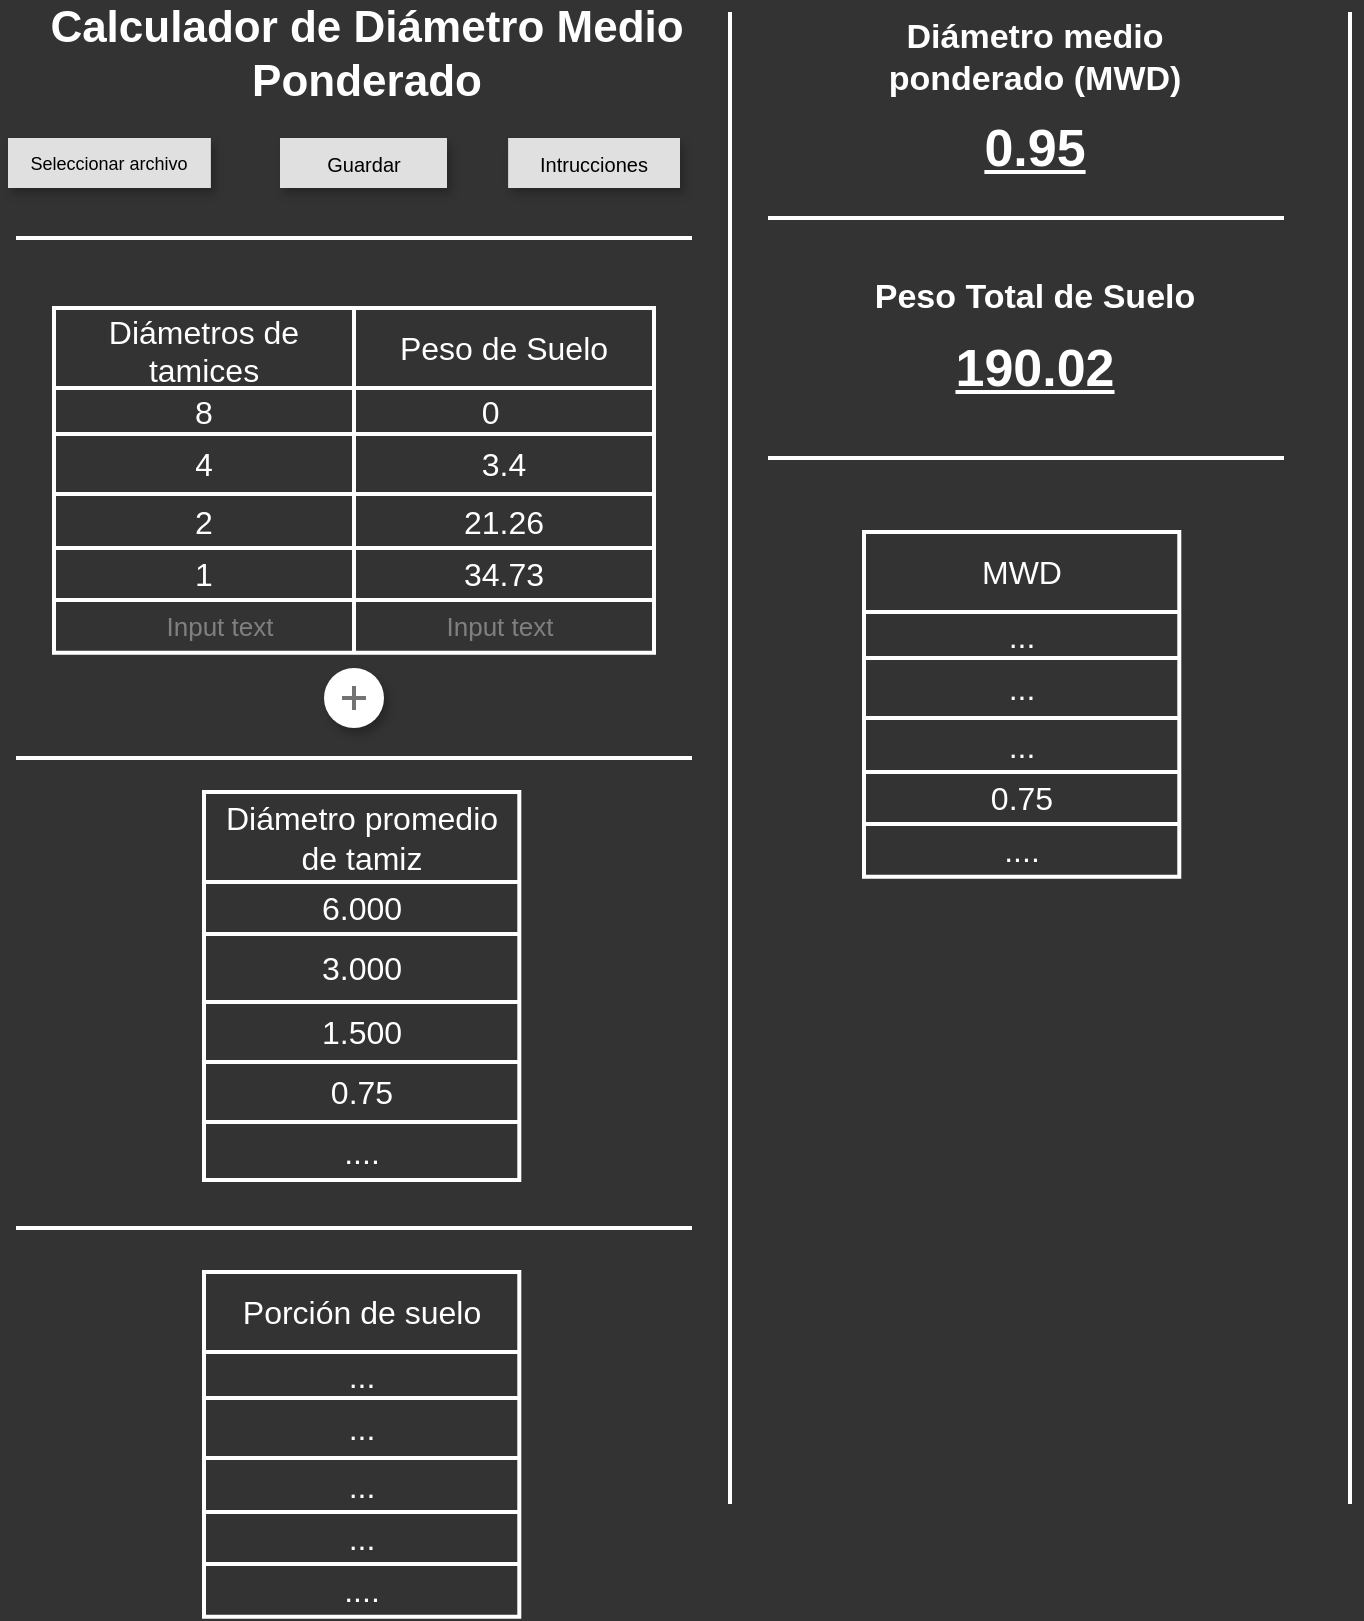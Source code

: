 <mxfile>
    <diagram id="PepjsR_14t9PofrQoEob" name="Page-1">
        <mxGraphModel dx="448" dy="193" grid="0" gridSize="10" guides="1" tooltips="1" connect="1" arrows="1" fold="1" page="1" pageScale="1" pageWidth="1100" pageHeight="850" background="#333333" math="0" shadow="0">
            <root>
                <mxCell id="0"/>
                <mxCell id="1" parent="0"/>
                <mxCell id="3" value="" style="shape=table;startSize=0;container=1;collapsible=0;childLayout=tableLayout;fontSize=16;fillColor=none;strokeColor=#FFFFFF;strokeWidth=2;fontColor=#FFFFFF;" vertex="1" parent="1">
                    <mxGeometry x="41" y="176" width="300" height="172.393" as="geometry"/>
                </mxCell>
                <mxCell id="4" value="" style="shape=tableRow;horizontal=0;startSize=0;swimlaneHead=0;swimlaneBody=0;strokeColor=inherit;top=0;left=0;bottom=0;right=0;collapsible=0;dropTarget=0;fillColor=none;points=[[0,0.5],[1,0.5]];portConstraint=eastwest;fontSize=16;" vertex="1" parent="3">
                    <mxGeometry width="300" height="40" as="geometry"/>
                </mxCell>
                <mxCell id="5" value="Diámetros de tamices" style="shape=partialRectangle;whiteSpace=wrap;connectable=0;strokeColor=inherit;overflow=hidden;fillColor=none;top=0;left=0;bottom=0;right=0;pointerEvents=1;fontSize=16;fontColor=#FFFFFF;" vertex="1" parent="4">
                    <mxGeometry width="150" height="40" as="geometry">
                        <mxRectangle width="150" height="40" as="alternateBounds"/>
                    </mxGeometry>
                </mxCell>
                <mxCell id="7" value="Peso de Suelo" style="shape=partialRectangle;html=1;whiteSpace=wrap;connectable=0;strokeColor=inherit;overflow=hidden;fillColor=none;top=0;left=0;bottom=0;right=0;pointerEvents=1;fontSize=16;fontColor=#FFFFFF;" vertex="1" parent="4">
                    <mxGeometry x="150" width="150" height="40" as="geometry">
                        <mxRectangle width="150" height="40" as="alternateBounds"/>
                    </mxGeometry>
                </mxCell>
                <mxCell id="8" value="" style="shape=tableRow;horizontal=0;startSize=0;swimlaneHead=0;swimlaneBody=0;strokeColor=inherit;top=0;left=0;bottom=0;right=0;collapsible=0;dropTarget=0;fillColor=none;points=[[0,0.5],[1,0.5]];portConstraint=eastwest;fontSize=16;" vertex="1" parent="3">
                    <mxGeometry y="40" width="300" height="23" as="geometry"/>
                </mxCell>
                <mxCell id="9" value="8" style="shape=partialRectangle;whiteSpace=wrap;connectable=0;strokeColor=inherit;overflow=hidden;fillColor=none;top=0;left=0;bottom=0;right=0;pointerEvents=1;fontSize=16;fontColor=#FFFFFF;" vertex="1" parent="8">
                    <mxGeometry width="150" height="23" as="geometry">
                        <mxRectangle width="150" height="23" as="alternateBounds"/>
                    </mxGeometry>
                </mxCell>
                <mxCell id="11" value="0   " style="shape=partialRectangle;whiteSpace=wrap;connectable=0;strokeColor=inherit;overflow=hidden;fillColor=none;top=0;left=0;bottom=0;right=0;pointerEvents=1;fontSize=16;fontColor=#FFFFFF;" vertex="1" parent="8">
                    <mxGeometry x="150" width="150" height="23" as="geometry">
                        <mxRectangle width="150" height="23" as="alternateBounds"/>
                    </mxGeometry>
                </mxCell>
                <mxCell id="17" style="shape=tableRow;horizontal=0;startSize=0;swimlaneHead=0;swimlaneBody=0;strokeColor=inherit;top=0;left=0;bottom=0;right=0;collapsible=0;dropTarget=0;fillColor=none;points=[[0,0.5],[1,0.5]];portConstraint=eastwest;fontSize=16;fontColor=#FFFFFF;" vertex="1" parent="3">
                    <mxGeometry y="63" width="300" height="30" as="geometry"/>
                </mxCell>
                <mxCell id="18" value="4" style="shape=partialRectangle;whiteSpace=wrap;connectable=0;strokeColor=inherit;overflow=hidden;fillColor=none;top=0;left=0;bottom=0;right=0;pointerEvents=1;fontSize=16;fontColor=#FFFFFF;" vertex="1" parent="17">
                    <mxGeometry width="150" height="30" as="geometry">
                        <mxRectangle width="150" height="30" as="alternateBounds"/>
                    </mxGeometry>
                </mxCell>
                <mxCell id="19" value="3.4" style="shape=partialRectangle;whiteSpace=wrap;connectable=0;strokeColor=inherit;overflow=hidden;fillColor=none;top=0;left=0;bottom=0;right=0;pointerEvents=1;fontSize=16;fontColor=#FFFFFF;" vertex="1" parent="17">
                    <mxGeometry x="150" width="150" height="30" as="geometry">
                        <mxRectangle width="150" height="30" as="alternateBounds"/>
                    </mxGeometry>
                </mxCell>
                <mxCell id="20" style="shape=tableRow;horizontal=0;startSize=0;swimlaneHead=0;swimlaneBody=0;strokeColor=inherit;top=0;left=0;bottom=0;right=0;collapsible=0;dropTarget=0;fillColor=none;points=[[0,0.5],[1,0.5]];portConstraint=eastwest;fontSize=16;" vertex="1" parent="3">
                    <mxGeometry y="93" width="300" height="27" as="geometry"/>
                </mxCell>
                <mxCell id="21" value="2" style="shape=partialRectangle;whiteSpace=wrap;connectable=0;strokeColor=inherit;overflow=hidden;fillColor=none;top=0;left=0;bottom=0;right=0;pointerEvents=1;fontSize=16;fontColor=#FFFFFF;" vertex="1" parent="20">
                    <mxGeometry width="150" height="27" as="geometry">
                        <mxRectangle width="150" height="27" as="alternateBounds"/>
                    </mxGeometry>
                </mxCell>
                <mxCell id="22" value="21.26" style="shape=partialRectangle;whiteSpace=wrap;connectable=0;strokeColor=inherit;overflow=hidden;fillColor=none;top=0;left=0;bottom=0;right=0;pointerEvents=1;fontSize=16;fontColor=#FFFFFF;" vertex="1" parent="20">
                    <mxGeometry x="150" width="150" height="27" as="geometry">
                        <mxRectangle width="150" height="27" as="alternateBounds"/>
                    </mxGeometry>
                </mxCell>
                <mxCell id="23" style="shape=tableRow;horizontal=0;startSize=0;swimlaneHead=0;swimlaneBody=0;strokeColor=inherit;top=0;left=0;bottom=0;right=0;collapsible=0;dropTarget=0;fillColor=none;points=[[0,0.5],[1,0.5]];portConstraint=eastwest;fontSize=16;" vertex="1" parent="3">
                    <mxGeometry y="120" width="300" height="26" as="geometry"/>
                </mxCell>
                <mxCell id="24" value="1" style="shape=partialRectangle;whiteSpace=wrap;connectable=0;strokeColor=inherit;overflow=hidden;fillColor=none;top=0;left=0;bottom=0;right=0;pointerEvents=1;fontSize=16;fontColor=#FFFFFF;" vertex="1" parent="23">
                    <mxGeometry width="150" height="26" as="geometry">
                        <mxRectangle width="150" height="26" as="alternateBounds"/>
                    </mxGeometry>
                </mxCell>
                <mxCell id="25" value="34.73" style="shape=partialRectangle;whiteSpace=wrap;connectable=0;strokeColor=inherit;overflow=hidden;fillColor=none;top=0;left=0;bottom=0;right=0;pointerEvents=1;fontSize=16;fontColor=#FFFFFF;" vertex="1" parent="23">
                    <mxGeometry x="150" width="150" height="26" as="geometry">
                        <mxRectangle width="150" height="26" as="alternateBounds"/>
                    </mxGeometry>
                </mxCell>
                <mxCell id="26" style="shape=tableRow;horizontal=0;startSize=0;swimlaneHead=0;swimlaneBody=0;strokeColor=inherit;top=0;left=0;bottom=0;right=0;collapsible=0;dropTarget=0;fillColor=none;points=[[0,0.5],[1,0.5]];portConstraint=eastwest;fontSize=16;" vertex="1" parent="3">
                    <mxGeometry y="146" width="300" height="26" as="geometry"/>
                </mxCell>
                <mxCell id="27" style="shape=partialRectangle;whiteSpace=wrap;connectable=0;strokeColor=inherit;overflow=hidden;fillColor=none;top=0;left=0;bottom=0;right=0;pointerEvents=1;fontSize=16;fontColor=#FFFFFF;" vertex="1" parent="26">
                    <mxGeometry width="150" height="26" as="geometry">
                        <mxRectangle width="150" height="26" as="alternateBounds"/>
                    </mxGeometry>
                </mxCell>
                <mxCell id="28" style="shape=partialRectangle;whiteSpace=wrap;connectable=0;strokeColor=inherit;overflow=hidden;fillColor=none;top=0;left=0;bottom=0;right=0;pointerEvents=1;fontSize=16;fontColor=#FFFFFF;" vertex="1" parent="26">
                    <mxGeometry x="150" width="150" height="26" as="geometry">
                        <mxRectangle width="150" height="26" as="alternateBounds"/>
                    </mxGeometry>
                </mxCell>
                <mxCell id="31" value="Diámetro medio&#xa;ponderado (MWD)" style="text;html=1;align=center;verticalAlign=middle;whiteSpace=wrap;rounded=0;fontColor=#FFFFFF;fontStyle=1;fontSize=17;" vertex="1" parent="1">
                    <mxGeometry x="447.5" y="36" width="167" height="30" as="geometry"/>
                </mxCell>
                <mxCell id="33" value="0.95" style="text;html=1;align=center;verticalAlign=middle;whiteSpace=wrap;rounded=0;fontColor=#FFFFFF;fontStyle=5;fontSize=26;" vertex="1" parent="1">
                    <mxGeometry x="447.5" y="81" width="167" height="30" as="geometry"/>
                </mxCell>
                <mxCell id="34" value="" style="line;strokeWidth=2;html=1;strokeColor=#FFFFFF;" vertex="1" parent="1">
                    <mxGeometry x="398" y="126" width="258" height="10" as="geometry"/>
                </mxCell>
                <mxCell id="35" value="Peso Total de Suelo" style="text;html=1;align=center;verticalAlign=middle;whiteSpace=wrap;rounded=0;fontColor=#FFFFFF;fontStyle=1;fontSize=17;" vertex="1" parent="1">
                    <mxGeometry x="447.5" y="156" width="167" height="30" as="geometry"/>
                </mxCell>
                <mxCell id="36" value="190.02" style="text;html=1;align=center;verticalAlign=middle;whiteSpace=wrap;rounded=0;fontColor=#FFFFFF;fontStyle=5;fontSize=26;" vertex="1" parent="1">
                    <mxGeometry x="447.5" y="191" width="167" height="30" as="geometry"/>
                </mxCell>
                <mxCell id="37" value="" style="line;strokeWidth=2;html=1;strokeColor=#FFFFFF;" vertex="1" parent="1">
                    <mxGeometry x="22" y="136" width="338" height="10" as="geometry"/>
                </mxCell>
                <mxCell id="40" value="" style="line;strokeWidth=2;html=1;strokeColor=#FFFFFF;flipH=1;flipV=1;direction=south;" vertex="1" parent="1">
                    <mxGeometry x="374" y="28" width="10" height="746" as="geometry"/>
                </mxCell>
                <mxCell id="41" value="" style="shape=table;startSize=0;container=1;collapsible=0;childLayout=tableLayout;fontSize=16;fillColor=none;strokeColor=#FFFFFF;strokeWidth=2;fontColor=#FFFFFF;" vertex="1" parent="1">
                    <mxGeometry x="116" y="418" width="157.65" height="194" as="geometry"/>
                </mxCell>
                <mxCell id="42" value="" style="shape=tableRow;horizontal=0;startSize=0;swimlaneHead=0;swimlaneBody=0;strokeColor=inherit;top=0;left=0;bottom=0;right=0;collapsible=0;dropTarget=0;fillColor=none;points=[[0,0.5],[1,0.5]];portConstraint=eastwest;fontSize=16;" vertex="1" parent="41">
                    <mxGeometry width="157.65" height="45" as="geometry"/>
                </mxCell>
                <mxCell id="43" value="Diámetro promedio de tamiz" style="shape=partialRectangle;whiteSpace=wrap;connectable=0;strokeColor=inherit;overflow=hidden;fillColor=none;top=0;left=0;bottom=0;right=0;pointerEvents=1;fontSize=16;fontColor=#FFFFFF;" vertex="1" parent="42">
                    <mxGeometry width="158" height="45" as="geometry">
                        <mxRectangle width="158" height="45" as="alternateBounds"/>
                    </mxGeometry>
                </mxCell>
                <mxCell id="45" value="" style="shape=tableRow;horizontal=0;startSize=0;swimlaneHead=0;swimlaneBody=0;strokeColor=inherit;top=0;left=0;bottom=0;right=0;collapsible=0;dropTarget=0;fillColor=none;points=[[0,0.5],[1,0.5]];portConstraint=eastwest;fontSize=16;" vertex="1" parent="41">
                    <mxGeometry y="45" width="157.65" height="26" as="geometry"/>
                </mxCell>
                <mxCell id="46" value="6.000" style="shape=partialRectangle;whiteSpace=wrap;connectable=0;strokeColor=inherit;overflow=hidden;fillColor=none;top=0;left=0;bottom=0;right=0;pointerEvents=1;fontSize=16;fontColor=#FFFFFF;" vertex="1" parent="45">
                    <mxGeometry width="158" height="26" as="geometry">
                        <mxRectangle width="158" height="26" as="alternateBounds"/>
                    </mxGeometry>
                </mxCell>
                <mxCell id="48" style="shape=tableRow;horizontal=0;startSize=0;swimlaneHead=0;swimlaneBody=0;strokeColor=inherit;top=0;left=0;bottom=0;right=0;collapsible=0;dropTarget=0;fillColor=none;points=[[0,0.5],[1,0.5]];portConstraint=eastwest;fontSize=16;fontColor=#FFFFFF;" vertex="1" parent="41">
                    <mxGeometry y="71" width="157.65" height="34" as="geometry"/>
                </mxCell>
                <mxCell id="49" value="3.000" style="shape=partialRectangle;whiteSpace=wrap;connectable=0;strokeColor=inherit;overflow=hidden;fillColor=none;top=0;left=0;bottom=0;right=0;pointerEvents=1;fontSize=16;fontColor=#FFFFFF;" vertex="1" parent="48">
                    <mxGeometry width="158" height="34" as="geometry">
                        <mxRectangle width="158" height="34" as="alternateBounds"/>
                    </mxGeometry>
                </mxCell>
                <mxCell id="51" style="shape=tableRow;horizontal=0;startSize=0;swimlaneHead=0;swimlaneBody=0;strokeColor=inherit;top=0;left=0;bottom=0;right=0;collapsible=0;dropTarget=0;fillColor=none;points=[[0,0.5],[1,0.5]];portConstraint=eastwest;fontSize=16;" vertex="1" parent="41">
                    <mxGeometry y="105" width="157.65" height="30" as="geometry"/>
                </mxCell>
                <mxCell id="52" value="1.500" style="shape=partialRectangle;whiteSpace=wrap;connectable=0;strokeColor=inherit;overflow=hidden;fillColor=none;top=0;left=0;bottom=0;right=0;pointerEvents=1;fontSize=16;fontColor=#FFFFFF;" vertex="1" parent="51">
                    <mxGeometry width="158" height="30" as="geometry">
                        <mxRectangle width="158" height="30" as="alternateBounds"/>
                    </mxGeometry>
                </mxCell>
                <mxCell id="54" style="shape=tableRow;horizontal=0;startSize=0;swimlaneHead=0;swimlaneBody=0;strokeColor=inherit;top=0;left=0;bottom=0;right=0;collapsible=0;dropTarget=0;fillColor=none;points=[[0,0.5],[1,0.5]];portConstraint=eastwest;fontSize=16;" vertex="1" parent="41">
                    <mxGeometry y="135" width="157.65" height="30" as="geometry"/>
                </mxCell>
                <mxCell id="55" value="0.75" style="shape=partialRectangle;whiteSpace=wrap;connectable=0;strokeColor=inherit;overflow=hidden;fillColor=none;top=0;left=0;bottom=0;right=0;pointerEvents=1;fontSize=16;fontColor=#FFFFFF;" vertex="1" parent="54">
                    <mxGeometry width="158" height="30" as="geometry">
                        <mxRectangle width="158" height="30" as="alternateBounds"/>
                    </mxGeometry>
                </mxCell>
                <mxCell id="57" style="shape=tableRow;horizontal=0;startSize=0;swimlaneHead=0;swimlaneBody=0;strokeColor=inherit;top=0;left=0;bottom=0;right=0;collapsible=0;dropTarget=0;fillColor=none;points=[[0,0.5],[1,0.5]];portConstraint=eastwest;fontSize=16;" vertex="1" parent="41">
                    <mxGeometry y="165" width="157.65" height="29" as="geometry"/>
                </mxCell>
                <mxCell id="58" value="...." style="shape=partialRectangle;whiteSpace=wrap;connectable=0;strokeColor=inherit;overflow=hidden;fillColor=none;top=0;left=0;bottom=0;right=0;pointerEvents=1;fontSize=16;fontColor=#FFFFFF;" vertex="1" parent="57">
                    <mxGeometry width="158" height="29" as="geometry">
                        <mxRectangle width="158" height="29" as="alternateBounds"/>
                    </mxGeometry>
                </mxCell>
                <mxCell id="60" value="" style="line;strokeWidth=2;html=1;strokeColor=#FFFFFF;" vertex="1" parent="1">
                    <mxGeometry x="398" y="246" width="258" height="10" as="geometry"/>
                </mxCell>
                <mxCell id="61" value="" style="shape=table;startSize=0;container=1;collapsible=0;childLayout=tableLayout;fontSize=16;fillColor=none;strokeColor=#FFFFFF;strokeWidth=2;fontColor=#FFFFFF;" vertex="1" parent="1">
                    <mxGeometry x="116" y="658" width="157.647" height="172.393" as="geometry"/>
                </mxCell>
                <mxCell id="62" value="" style="shape=tableRow;horizontal=0;startSize=0;swimlaneHead=0;swimlaneBody=0;strokeColor=inherit;top=0;left=0;bottom=0;right=0;collapsible=0;dropTarget=0;fillColor=none;points=[[0,0.5],[1,0.5]];portConstraint=eastwest;fontSize=16;" vertex="1" parent="61">
                    <mxGeometry width="157.647" height="40" as="geometry"/>
                </mxCell>
                <mxCell id="63" value="Porción de suelo" style="shape=partialRectangle;whiteSpace=wrap;connectable=0;strokeColor=inherit;overflow=hidden;fillColor=none;top=0;left=0;bottom=0;right=0;pointerEvents=1;fontSize=16;fontColor=#FFFFFF;" vertex="1" parent="62">
                    <mxGeometry width="158" height="40" as="geometry">
                        <mxRectangle width="158" height="40" as="alternateBounds"/>
                    </mxGeometry>
                </mxCell>
                <mxCell id="64" value="" style="shape=tableRow;horizontal=0;startSize=0;swimlaneHead=0;swimlaneBody=0;strokeColor=inherit;top=0;left=0;bottom=0;right=0;collapsible=0;dropTarget=0;fillColor=none;points=[[0,0.5],[1,0.5]];portConstraint=eastwest;fontSize=16;" vertex="1" parent="61">
                    <mxGeometry y="40" width="157.647" height="23" as="geometry"/>
                </mxCell>
                <mxCell id="65" value="..." style="shape=partialRectangle;whiteSpace=wrap;connectable=0;strokeColor=inherit;overflow=hidden;fillColor=none;top=0;left=0;bottom=0;right=0;pointerEvents=1;fontSize=16;fontColor=#FFFFFF;" vertex="1" parent="64">
                    <mxGeometry width="158" height="23" as="geometry">
                        <mxRectangle width="158" height="23" as="alternateBounds"/>
                    </mxGeometry>
                </mxCell>
                <mxCell id="66" style="shape=tableRow;horizontal=0;startSize=0;swimlaneHead=0;swimlaneBody=0;strokeColor=inherit;top=0;left=0;bottom=0;right=0;collapsible=0;dropTarget=0;fillColor=none;points=[[0,0.5],[1,0.5]];portConstraint=eastwest;fontSize=16;fontColor=#FFFFFF;" vertex="1" parent="61">
                    <mxGeometry y="63" width="157.647" height="30" as="geometry"/>
                </mxCell>
                <mxCell id="67" value="..." style="shape=partialRectangle;whiteSpace=wrap;connectable=0;strokeColor=inherit;overflow=hidden;fillColor=none;top=0;left=0;bottom=0;right=0;pointerEvents=1;fontSize=16;fontColor=#FFFFFF;" vertex="1" parent="66">
                    <mxGeometry width="158" height="30" as="geometry">
                        <mxRectangle width="158" height="30" as="alternateBounds"/>
                    </mxGeometry>
                </mxCell>
                <mxCell id="68" style="shape=tableRow;horizontal=0;startSize=0;swimlaneHead=0;swimlaneBody=0;strokeColor=inherit;top=0;left=0;bottom=0;right=0;collapsible=0;dropTarget=0;fillColor=none;points=[[0,0.5],[1,0.5]];portConstraint=eastwest;fontSize=16;" vertex="1" parent="61">
                    <mxGeometry y="93" width="157.647" height="27" as="geometry"/>
                </mxCell>
                <mxCell id="69" value="..." style="shape=partialRectangle;whiteSpace=wrap;connectable=0;strokeColor=inherit;overflow=hidden;fillColor=none;top=0;left=0;bottom=0;right=0;pointerEvents=1;fontSize=16;fontColor=#FFFFFF;" vertex="1" parent="68">
                    <mxGeometry width="158" height="27" as="geometry">
                        <mxRectangle width="158" height="27" as="alternateBounds"/>
                    </mxGeometry>
                </mxCell>
                <mxCell id="70" style="shape=tableRow;horizontal=0;startSize=0;swimlaneHead=0;swimlaneBody=0;strokeColor=inherit;top=0;left=0;bottom=0;right=0;collapsible=0;dropTarget=0;fillColor=none;points=[[0,0.5],[1,0.5]];portConstraint=eastwest;fontSize=16;" vertex="1" parent="61">
                    <mxGeometry y="120" width="157.647" height="26" as="geometry"/>
                </mxCell>
                <mxCell id="71" value="..." style="shape=partialRectangle;whiteSpace=wrap;connectable=0;strokeColor=inherit;overflow=hidden;fillColor=none;top=0;left=0;bottom=0;right=0;pointerEvents=1;fontSize=16;fontColor=#FFFFFF;" vertex="1" parent="70">
                    <mxGeometry width="158" height="26" as="geometry">
                        <mxRectangle width="158" height="26" as="alternateBounds"/>
                    </mxGeometry>
                </mxCell>
                <mxCell id="72" style="shape=tableRow;horizontal=0;startSize=0;swimlaneHead=0;swimlaneBody=0;strokeColor=inherit;top=0;left=0;bottom=0;right=0;collapsible=0;dropTarget=0;fillColor=none;points=[[0,0.5],[1,0.5]];portConstraint=eastwest;fontSize=16;" vertex="1" parent="61">
                    <mxGeometry y="146" width="157.647" height="26" as="geometry"/>
                </mxCell>
                <mxCell id="73" value="...." style="shape=partialRectangle;whiteSpace=wrap;connectable=0;strokeColor=inherit;overflow=hidden;fillColor=none;top=0;left=0;bottom=0;right=0;pointerEvents=1;fontSize=16;fontColor=#FFFFFF;" vertex="1" parent="72">
                    <mxGeometry width="158" height="26" as="geometry">
                        <mxRectangle width="158" height="26" as="alternateBounds"/>
                    </mxGeometry>
                </mxCell>
                <mxCell id="74" value="" style="line;strokeWidth=2;html=1;strokeColor=#FFFFFF;" vertex="1" parent="1">
                    <mxGeometry x="22" y="631" width="338" height="10" as="geometry"/>
                </mxCell>
                <mxCell id="75" value="" style="shape=table;startSize=0;container=1;collapsible=0;childLayout=tableLayout;fontSize=16;fillColor=none;strokeColor=#FFFFFF;strokeWidth=2;fontColor=#FFFFFF;" vertex="1" parent="1">
                    <mxGeometry x="446" y="288" width="157.647" height="172.393" as="geometry"/>
                </mxCell>
                <mxCell id="76" value="" style="shape=tableRow;horizontal=0;startSize=0;swimlaneHead=0;swimlaneBody=0;strokeColor=inherit;top=0;left=0;bottom=0;right=0;collapsible=0;dropTarget=0;fillColor=none;points=[[0,0.5],[1,0.5]];portConstraint=eastwest;fontSize=16;" vertex="1" parent="75">
                    <mxGeometry width="157.647" height="40" as="geometry"/>
                </mxCell>
                <mxCell id="77" value="MWD" style="shape=partialRectangle;whiteSpace=wrap;connectable=0;strokeColor=inherit;overflow=hidden;fillColor=none;top=0;left=0;bottom=0;right=0;pointerEvents=1;fontSize=16;fontColor=#FFFFFF;" vertex="1" parent="76">
                    <mxGeometry width="158" height="40" as="geometry">
                        <mxRectangle width="158" height="40" as="alternateBounds"/>
                    </mxGeometry>
                </mxCell>
                <mxCell id="78" value="" style="shape=tableRow;horizontal=0;startSize=0;swimlaneHead=0;swimlaneBody=0;strokeColor=inherit;top=0;left=0;bottom=0;right=0;collapsible=0;dropTarget=0;fillColor=none;points=[[0,0.5],[1,0.5]];portConstraint=eastwest;fontSize=16;" vertex="1" parent="75">
                    <mxGeometry y="40" width="157.647" height="23" as="geometry"/>
                </mxCell>
                <mxCell id="79" value="..." style="shape=partialRectangle;whiteSpace=wrap;connectable=0;strokeColor=inherit;overflow=hidden;fillColor=none;top=0;left=0;bottom=0;right=0;pointerEvents=1;fontSize=16;fontColor=#FFFFFF;" vertex="1" parent="78">
                    <mxGeometry width="158" height="23" as="geometry">
                        <mxRectangle width="158" height="23" as="alternateBounds"/>
                    </mxGeometry>
                </mxCell>
                <mxCell id="80" style="shape=tableRow;horizontal=0;startSize=0;swimlaneHead=0;swimlaneBody=0;strokeColor=inherit;top=0;left=0;bottom=0;right=0;collapsible=0;dropTarget=0;fillColor=none;points=[[0,0.5],[1,0.5]];portConstraint=eastwest;fontSize=16;fontColor=#FFFFFF;" vertex="1" parent="75">
                    <mxGeometry y="63" width="157.647" height="30" as="geometry"/>
                </mxCell>
                <mxCell id="81" value="..." style="shape=partialRectangle;whiteSpace=wrap;connectable=0;strokeColor=inherit;overflow=hidden;fillColor=none;top=0;left=0;bottom=0;right=0;pointerEvents=1;fontSize=16;fontColor=#FFFFFF;" vertex="1" parent="80">
                    <mxGeometry width="158" height="30" as="geometry">
                        <mxRectangle width="158" height="30" as="alternateBounds"/>
                    </mxGeometry>
                </mxCell>
                <mxCell id="82" style="shape=tableRow;horizontal=0;startSize=0;swimlaneHead=0;swimlaneBody=0;strokeColor=inherit;top=0;left=0;bottom=0;right=0;collapsible=0;dropTarget=0;fillColor=none;points=[[0,0.5],[1,0.5]];portConstraint=eastwest;fontSize=16;" vertex="1" parent="75">
                    <mxGeometry y="93" width="157.647" height="27" as="geometry"/>
                </mxCell>
                <mxCell id="83" value="..." style="shape=partialRectangle;whiteSpace=wrap;connectable=0;strokeColor=inherit;overflow=hidden;fillColor=none;top=0;left=0;bottom=0;right=0;pointerEvents=1;fontSize=16;fontColor=#FFFFFF;" vertex="1" parent="82">
                    <mxGeometry width="158" height="27" as="geometry">
                        <mxRectangle width="158" height="27" as="alternateBounds"/>
                    </mxGeometry>
                </mxCell>
                <mxCell id="84" style="shape=tableRow;horizontal=0;startSize=0;swimlaneHead=0;swimlaneBody=0;strokeColor=inherit;top=0;left=0;bottom=0;right=0;collapsible=0;dropTarget=0;fillColor=none;points=[[0,0.5],[1,0.5]];portConstraint=eastwest;fontSize=16;" vertex="1" parent="75">
                    <mxGeometry y="120" width="157.647" height="26" as="geometry"/>
                </mxCell>
                <mxCell id="85" value="0.75" style="shape=partialRectangle;whiteSpace=wrap;connectable=0;strokeColor=inherit;overflow=hidden;fillColor=none;top=0;left=0;bottom=0;right=0;pointerEvents=1;fontSize=16;fontColor=#FFFFFF;" vertex="1" parent="84">
                    <mxGeometry width="158" height="26" as="geometry">
                        <mxRectangle width="158" height="26" as="alternateBounds"/>
                    </mxGeometry>
                </mxCell>
                <mxCell id="86" style="shape=tableRow;horizontal=0;startSize=0;swimlaneHead=0;swimlaneBody=0;strokeColor=inherit;top=0;left=0;bottom=0;right=0;collapsible=0;dropTarget=0;fillColor=none;points=[[0,0.5],[1,0.5]];portConstraint=eastwest;fontSize=16;" vertex="1" parent="75">
                    <mxGeometry y="146" width="157.647" height="26" as="geometry"/>
                </mxCell>
                <mxCell id="87" value="...." style="shape=partialRectangle;whiteSpace=wrap;connectable=0;strokeColor=inherit;overflow=hidden;fillColor=none;top=0;left=0;bottom=0;right=0;pointerEvents=1;fontSize=16;fontColor=#FFFFFF;" vertex="1" parent="86">
                    <mxGeometry width="158" height="26" as="geometry">
                        <mxRectangle width="158" height="26" as="alternateBounds"/>
                    </mxGeometry>
                </mxCell>
                <mxCell id="91" value="" style="line;strokeWidth=2;html=1;strokeColor=#FFFFFF;" vertex="1" parent="1">
                    <mxGeometry x="22" y="396" width="338" height="10" as="geometry"/>
                </mxCell>
                <mxCell id="93" value="" style="line;strokeWidth=2;html=1;strokeColor=#FFFFFF;flipH=1;flipV=1;direction=south;" vertex="1" parent="1">
                    <mxGeometry x="684" y="28" width="10" height="746" as="geometry"/>
                </mxCell>
                <mxCell id="89" value="Seleccionar archivo" style="whiteSpace=wrap;html=1;dashed=0;align=center;fontSize=9;shape=rect;fillColor=#e0e0e0;strokeColor=none;fontStyle=0;shadow=1" vertex="1" parent="1">
                    <mxGeometry x="18" y="91" width="101.44" height="25" as="geometry"/>
                </mxCell>
                <mxCell id="90" value="Guardar" style="whiteSpace=wrap;html=1;dashed=0;align=center;fontSize=10;shape=rect;fillColor=#e0e0e0;strokeColor=none;fontStyle=0;shadow=1" vertex="1" parent="1">
                    <mxGeometry x="154" y="91" width="83.5" height="25" as="geometry"/>
                </mxCell>
                <mxCell id="95" value="Intrucciones" style="whiteSpace=wrap;html=1;dashed=0;align=center;fontSize=10;shape=rect;fillColor=#e0e0e0;strokeColor=none;fontStyle=0;shadow=1" vertex="1" parent="1">
                    <mxGeometry x="268.06" y="91" width="85.94" height="25" as="geometry"/>
                </mxCell>
                <mxCell id="96" value="Calculador de Diámetro Medio Ponderado" style="text;html=1;align=center;verticalAlign=middle;whiteSpace=wrap;rounded=0;fontColor=#FFFFFF;fontStyle=1;fontSize=22;" vertex="1" parent="1">
                    <mxGeometry x="29" y="26" width="337" height="46" as="geometry"/>
                </mxCell>
                <mxCell id="97" value="Input text" style="text;fontColor=#808080;fontSize=13;verticalAlign=middle;strokeColor=none;fillColor=none;opacity=50;whiteSpace=wrap;html=1;align=center;" vertex="1" parent="1">
                    <mxGeometry x="77.28" y="326" width="93.72" height="17" as="geometry"/>
                </mxCell>
                <mxCell id="99" value="Input text" style="text;fontColor=#808080;fontSize=13;verticalAlign=middle;strokeColor=none;fillColor=none;opacity=50;whiteSpace=wrap;html=1;align=center;" vertex="1" parent="1">
                    <mxGeometry x="217.28" y="326" width="93.72" height="17" as="geometry"/>
                </mxCell>
                <mxCell id="100" value="" style="shape=ellipse;dashed=0;strokeColor=none;shadow=1;fontSize=13;align=center;verticalAlign=top;labelPosition=center;verticalLabelPosition=bottom;html=1;aspect=fixed;" vertex="1" parent="1">
                    <mxGeometry x="176" y="356" width="30" height="30" as="geometry"/>
                </mxCell>
                <mxCell id="101" value="" style="dashed=0;html=1;shape=mxgraph.gmdl.plus;strokeColor=#737373;strokeWidth=2;shadow=0;sketch=0;html=1;labelPosition=center;verticalLabelPosition=bottom;align=center;verticalAlign=top;" vertex="1" parent="100">
                    <mxGeometry x="9" y="9" width="12" height="12" as="geometry"/>
                </mxCell>
            </root>
        </mxGraphModel>
    </diagram>
</mxfile>
